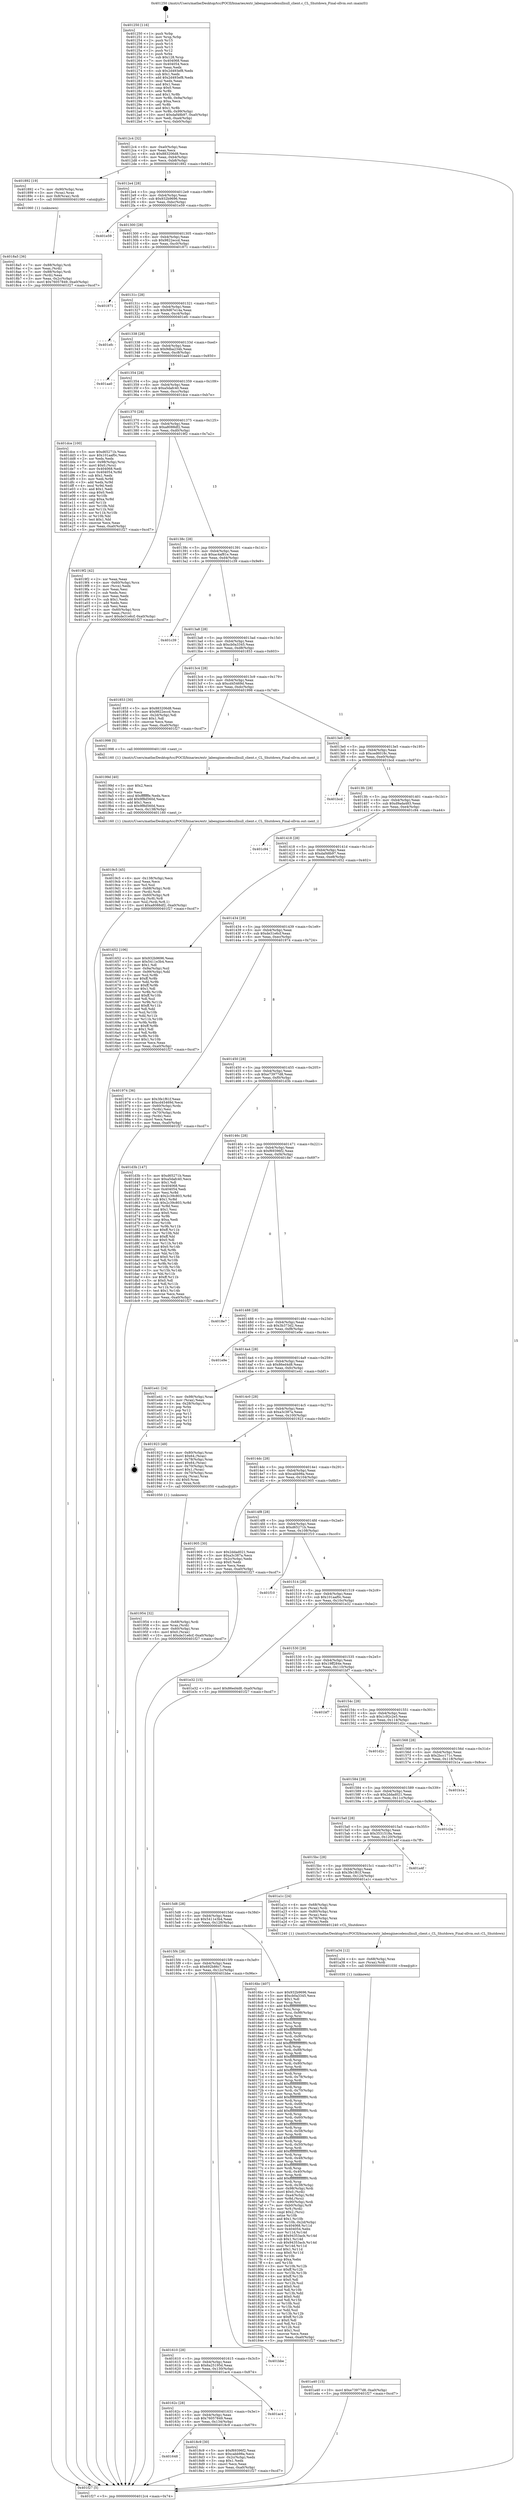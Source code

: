 digraph "0x401250" {
  label = "0x401250 (/mnt/c/Users/mathe/Desktop/tcc/POCII/binaries/extr_labenginecodenullnull_client.c_CL_Shutdown_Final-ollvm.out::main(0))"
  labelloc = "t"
  node[shape=record]

  Entry [label="",width=0.3,height=0.3,shape=circle,fillcolor=black,style=filled]
  "0x4012c4" [label="{
     0x4012c4 [32]\l
     | [instrs]\l
     &nbsp;&nbsp;0x4012c4 \<+6\>: mov -0xa0(%rbp),%eax\l
     &nbsp;&nbsp;0x4012ca \<+2\>: mov %eax,%ecx\l
     &nbsp;&nbsp;0x4012cc \<+6\>: sub $0x883206d8,%ecx\l
     &nbsp;&nbsp;0x4012d2 \<+6\>: mov %eax,-0xb4(%rbp)\l
     &nbsp;&nbsp;0x4012d8 \<+6\>: mov %ecx,-0xb8(%rbp)\l
     &nbsp;&nbsp;0x4012de \<+6\>: je 0000000000401892 \<main+0x642\>\l
  }"]
  "0x401892" [label="{
     0x401892 [19]\l
     | [instrs]\l
     &nbsp;&nbsp;0x401892 \<+7\>: mov -0x90(%rbp),%rax\l
     &nbsp;&nbsp;0x401899 \<+3\>: mov (%rax),%rax\l
     &nbsp;&nbsp;0x40189c \<+4\>: mov 0x8(%rax),%rdi\l
     &nbsp;&nbsp;0x4018a0 \<+5\>: call 0000000000401060 \<atoi@plt\>\l
     | [calls]\l
     &nbsp;&nbsp;0x401060 \{1\} (unknown)\l
  }"]
  "0x4012e4" [label="{
     0x4012e4 [28]\l
     | [instrs]\l
     &nbsp;&nbsp;0x4012e4 \<+5\>: jmp 00000000004012e9 \<main+0x99\>\l
     &nbsp;&nbsp;0x4012e9 \<+6\>: mov -0xb4(%rbp),%eax\l
     &nbsp;&nbsp;0x4012ef \<+5\>: sub $0x932b9696,%eax\l
     &nbsp;&nbsp;0x4012f4 \<+6\>: mov %eax,-0xbc(%rbp)\l
     &nbsp;&nbsp;0x4012fa \<+6\>: je 0000000000401e59 \<main+0xc09\>\l
  }"]
  Exit [label="",width=0.3,height=0.3,shape=circle,fillcolor=black,style=filled,peripheries=2]
  "0x401e59" [label="{
     0x401e59\l
  }", style=dashed]
  "0x401300" [label="{
     0x401300 [28]\l
     | [instrs]\l
     &nbsp;&nbsp;0x401300 \<+5\>: jmp 0000000000401305 \<main+0xb5\>\l
     &nbsp;&nbsp;0x401305 \<+6\>: mov -0xb4(%rbp),%eax\l
     &nbsp;&nbsp;0x40130b \<+5\>: sub $0x9822eccd,%eax\l
     &nbsp;&nbsp;0x401310 \<+6\>: mov %eax,-0xc0(%rbp)\l
     &nbsp;&nbsp;0x401316 \<+6\>: je 0000000000401871 \<main+0x621\>\l
  }"]
  "0x401a40" [label="{
     0x401a40 [15]\l
     | [instrs]\l
     &nbsp;&nbsp;0x401a40 \<+10\>: movl $0xe73977d8,-0xa0(%rbp)\l
     &nbsp;&nbsp;0x401a4a \<+5\>: jmp 0000000000401f27 \<main+0xcd7\>\l
  }"]
  "0x401871" [label="{
     0x401871\l
  }", style=dashed]
  "0x40131c" [label="{
     0x40131c [28]\l
     | [instrs]\l
     &nbsp;&nbsp;0x40131c \<+5\>: jmp 0000000000401321 \<main+0xd1\>\l
     &nbsp;&nbsp;0x401321 \<+6\>: mov -0xb4(%rbp),%eax\l
     &nbsp;&nbsp;0x401327 \<+5\>: sub $0x9d67e14a,%eax\l
     &nbsp;&nbsp;0x40132c \<+6\>: mov %eax,-0xc4(%rbp)\l
     &nbsp;&nbsp;0x401332 \<+6\>: je 0000000000401efc \<main+0xcac\>\l
  }"]
  "0x401a34" [label="{
     0x401a34 [12]\l
     | [instrs]\l
     &nbsp;&nbsp;0x401a34 \<+4\>: mov -0x68(%rbp),%rax\l
     &nbsp;&nbsp;0x401a38 \<+3\>: mov (%rax),%rdi\l
     &nbsp;&nbsp;0x401a3b \<+5\>: call 0000000000401030 \<free@plt\>\l
     | [calls]\l
     &nbsp;&nbsp;0x401030 \{1\} (unknown)\l
  }"]
  "0x401efc" [label="{
     0x401efc\l
  }", style=dashed]
  "0x401338" [label="{
     0x401338 [28]\l
     | [instrs]\l
     &nbsp;&nbsp;0x401338 \<+5\>: jmp 000000000040133d \<main+0xed\>\l
     &nbsp;&nbsp;0x40133d \<+6\>: mov -0xb4(%rbp),%eax\l
     &nbsp;&nbsp;0x401343 \<+5\>: sub $0x9dba234b,%eax\l
     &nbsp;&nbsp;0x401348 \<+6\>: mov %eax,-0xc8(%rbp)\l
     &nbsp;&nbsp;0x40134e \<+6\>: je 0000000000401aa0 \<main+0x850\>\l
  }"]
  "0x4019c5" [label="{
     0x4019c5 [45]\l
     | [instrs]\l
     &nbsp;&nbsp;0x4019c5 \<+6\>: mov -0x138(%rbp),%ecx\l
     &nbsp;&nbsp;0x4019cb \<+3\>: imul %eax,%ecx\l
     &nbsp;&nbsp;0x4019ce \<+3\>: mov %cl,%sil\l
     &nbsp;&nbsp;0x4019d1 \<+4\>: mov -0x68(%rbp),%rdi\l
     &nbsp;&nbsp;0x4019d5 \<+3\>: mov (%rdi),%rdi\l
     &nbsp;&nbsp;0x4019d8 \<+4\>: mov -0x60(%rbp),%r8\l
     &nbsp;&nbsp;0x4019dc \<+3\>: movslq (%r8),%r8\l
     &nbsp;&nbsp;0x4019df \<+4\>: mov %sil,(%rdi,%r8,1)\l
     &nbsp;&nbsp;0x4019e3 \<+10\>: movl $0xa8088df2,-0xa0(%rbp)\l
     &nbsp;&nbsp;0x4019ed \<+5\>: jmp 0000000000401f27 \<main+0xcd7\>\l
  }"]
  "0x401aa0" [label="{
     0x401aa0\l
  }", style=dashed]
  "0x401354" [label="{
     0x401354 [28]\l
     | [instrs]\l
     &nbsp;&nbsp;0x401354 \<+5\>: jmp 0000000000401359 \<main+0x109\>\l
     &nbsp;&nbsp;0x401359 \<+6\>: mov -0xb4(%rbp),%eax\l
     &nbsp;&nbsp;0x40135f \<+5\>: sub $0xa5dafc40,%eax\l
     &nbsp;&nbsp;0x401364 \<+6\>: mov %eax,-0xcc(%rbp)\l
     &nbsp;&nbsp;0x40136a \<+6\>: je 0000000000401dce \<main+0xb7e\>\l
  }"]
  "0x40199d" [label="{
     0x40199d [40]\l
     | [instrs]\l
     &nbsp;&nbsp;0x40199d \<+5\>: mov $0x2,%ecx\l
     &nbsp;&nbsp;0x4019a2 \<+1\>: cltd\l
     &nbsp;&nbsp;0x4019a3 \<+2\>: idiv %ecx\l
     &nbsp;&nbsp;0x4019a5 \<+6\>: imul $0xfffffffe,%edx,%ecx\l
     &nbsp;&nbsp;0x4019ab \<+6\>: add $0x9f8d560d,%ecx\l
     &nbsp;&nbsp;0x4019b1 \<+3\>: add $0x1,%ecx\l
     &nbsp;&nbsp;0x4019b4 \<+6\>: sub $0x9f8d560d,%ecx\l
     &nbsp;&nbsp;0x4019ba \<+6\>: mov %ecx,-0x138(%rbp)\l
     &nbsp;&nbsp;0x4019c0 \<+5\>: call 0000000000401160 \<next_i\>\l
     | [calls]\l
     &nbsp;&nbsp;0x401160 \{1\} (/mnt/c/Users/mathe/Desktop/tcc/POCII/binaries/extr_labenginecodenullnull_client.c_CL_Shutdown_Final-ollvm.out::next_i)\l
  }"]
  "0x401dce" [label="{
     0x401dce [100]\l
     | [instrs]\l
     &nbsp;&nbsp;0x401dce \<+5\>: mov $0xd65271b,%eax\l
     &nbsp;&nbsp;0x401dd3 \<+5\>: mov $0x101aaf0c,%ecx\l
     &nbsp;&nbsp;0x401dd8 \<+2\>: xor %edx,%edx\l
     &nbsp;&nbsp;0x401dda \<+7\>: mov -0x98(%rbp),%rsi\l
     &nbsp;&nbsp;0x401de1 \<+6\>: movl $0x0,(%rsi)\l
     &nbsp;&nbsp;0x401de7 \<+7\>: mov 0x404068,%edi\l
     &nbsp;&nbsp;0x401dee \<+8\>: mov 0x404054,%r8d\l
     &nbsp;&nbsp;0x401df6 \<+3\>: sub $0x1,%edx\l
     &nbsp;&nbsp;0x401df9 \<+3\>: mov %edi,%r9d\l
     &nbsp;&nbsp;0x401dfc \<+3\>: add %edx,%r9d\l
     &nbsp;&nbsp;0x401dff \<+4\>: imul %r9d,%edi\l
     &nbsp;&nbsp;0x401e03 \<+3\>: and $0x1,%edi\l
     &nbsp;&nbsp;0x401e06 \<+3\>: cmp $0x0,%edi\l
     &nbsp;&nbsp;0x401e09 \<+4\>: sete %r10b\l
     &nbsp;&nbsp;0x401e0d \<+4\>: cmp $0xa,%r8d\l
     &nbsp;&nbsp;0x401e11 \<+4\>: setl %r11b\l
     &nbsp;&nbsp;0x401e15 \<+3\>: mov %r10b,%bl\l
     &nbsp;&nbsp;0x401e18 \<+3\>: and %r11b,%bl\l
     &nbsp;&nbsp;0x401e1b \<+3\>: xor %r11b,%r10b\l
     &nbsp;&nbsp;0x401e1e \<+3\>: or %r10b,%bl\l
     &nbsp;&nbsp;0x401e21 \<+3\>: test $0x1,%bl\l
     &nbsp;&nbsp;0x401e24 \<+3\>: cmovne %ecx,%eax\l
     &nbsp;&nbsp;0x401e27 \<+6\>: mov %eax,-0xa0(%rbp)\l
     &nbsp;&nbsp;0x401e2d \<+5\>: jmp 0000000000401f27 \<main+0xcd7\>\l
  }"]
  "0x401370" [label="{
     0x401370 [28]\l
     | [instrs]\l
     &nbsp;&nbsp;0x401370 \<+5\>: jmp 0000000000401375 \<main+0x125\>\l
     &nbsp;&nbsp;0x401375 \<+6\>: mov -0xb4(%rbp),%eax\l
     &nbsp;&nbsp;0x40137b \<+5\>: sub $0xa8088df2,%eax\l
     &nbsp;&nbsp;0x401380 \<+6\>: mov %eax,-0xd0(%rbp)\l
     &nbsp;&nbsp;0x401386 \<+6\>: je 00000000004019f2 \<main+0x7a2\>\l
  }"]
  "0x401954" [label="{
     0x401954 [32]\l
     | [instrs]\l
     &nbsp;&nbsp;0x401954 \<+4\>: mov -0x68(%rbp),%rdi\l
     &nbsp;&nbsp;0x401958 \<+3\>: mov %rax,(%rdi)\l
     &nbsp;&nbsp;0x40195b \<+4\>: mov -0x60(%rbp),%rax\l
     &nbsp;&nbsp;0x40195f \<+6\>: movl $0x0,(%rax)\l
     &nbsp;&nbsp;0x401965 \<+10\>: movl $0xde31e6cf,-0xa0(%rbp)\l
     &nbsp;&nbsp;0x40196f \<+5\>: jmp 0000000000401f27 \<main+0xcd7\>\l
  }"]
  "0x4019f2" [label="{
     0x4019f2 [42]\l
     | [instrs]\l
     &nbsp;&nbsp;0x4019f2 \<+2\>: xor %eax,%eax\l
     &nbsp;&nbsp;0x4019f4 \<+4\>: mov -0x60(%rbp),%rcx\l
     &nbsp;&nbsp;0x4019f8 \<+2\>: mov (%rcx),%edx\l
     &nbsp;&nbsp;0x4019fa \<+2\>: mov %eax,%esi\l
     &nbsp;&nbsp;0x4019fc \<+2\>: sub %edx,%esi\l
     &nbsp;&nbsp;0x4019fe \<+2\>: mov %eax,%edx\l
     &nbsp;&nbsp;0x401a00 \<+3\>: sub $0x1,%edx\l
     &nbsp;&nbsp;0x401a03 \<+2\>: add %edx,%esi\l
     &nbsp;&nbsp;0x401a05 \<+2\>: sub %esi,%eax\l
     &nbsp;&nbsp;0x401a07 \<+4\>: mov -0x60(%rbp),%rcx\l
     &nbsp;&nbsp;0x401a0b \<+2\>: mov %eax,(%rcx)\l
     &nbsp;&nbsp;0x401a0d \<+10\>: movl $0xde31e6cf,-0xa0(%rbp)\l
     &nbsp;&nbsp;0x401a17 \<+5\>: jmp 0000000000401f27 \<main+0xcd7\>\l
  }"]
  "0x40138c" [label="{
     0x40138c [28]\l
     | [instrs]\l
     &nbsp;&nbsp;0x40138c \<+5\>: jmp 0000000000401391 \<main+0x141\>\l
     &nbsp;&nbsp;0x401391 \<+6\>: mov -0xb4(%rbp),%eax\l
     &nbsp;&nbsp;0x401397 \<+5\>: sub $0xac4af81e,%eax\l
     &nbsp;&nbsp;0x40139c \<+6\>: mov %eax,-0xd4(%rbp)\l
     &nbsp;&nbsp;0x4013a2 \<+6\>: je 0000000000401c39 \<main+0x9e9\>\l
  }"]
  "0x401648" [label="{
     0x401648\l
  }", style=dashed]
  "0x401c39" [label="{
     0x401c39\l
  }", style=dashed]
  "0x4013a8" [label="{
     0x4013a8 [28]\l
     | [instrs]\l
     &nbsp;&nbsp;0x4013a8 \<+5\>: jmp 00000000004013ad \<main+0x15d\>\l
     &nbsp;&nbsp;0x4013ad \<+6\>: mov -0xb4(%rbp),%eax\l
     &nbsp;&nbsp;0x4013b3 \<+5\>: sub $0xcb0a3345,%eax\l
     &nbsp;&nbsp;0x4013b8 \<+6\>: mov %eax,-0xd8(%rbp)\l
     &nbsp;&nbsp;0x4013be \<+6\>: je 0000000000401853 \<main+0x603\>\l
  }"]
  "0x4018c9" [label="{
     0x4018c9 [30]\l
     | [instrs]\l
     &nbsp;&nbsp;0x4018c9 \<+5\>: mov $0xf69396f2,%eax\l
     &nbsp;&nbsp;0x4018ce \<+5\>: mov $0xcabb98a,%ecx\l
     &nbsp;&nbsp;0x4018d3 \<+3\>: mov -0x2c(%rbp),%edx\l
     &nbsp;&nbsp;0x4018d6 \<+3\>: cmp $0x1,%edx\l
     &nbsp;&nbsp;0x4018d9 \<+3\>: cmovl %ecx,%eax\l
     &nbsp;&nbsp;0x4018dc \<+6\>: mov %eax,-0xa0(%rbp)\l
     &nbsp;&nbsp;0x4018e2 \<+5\>: jmp 0000000000401f27 \<main+0xcd7\>\l
  }"]
  "0x401853" [label="{
     0x401853 [30]\l
     | [instrs]\l
     &nbsp;&nbsp;0x401853 \<+5\>: mov $0x883206d8,%eax\l
     &nbsp;&nbsp;0x401858 \<+5\>: mov $0x9822eccd,%ecx\l
     &nbsp;&nbsp;0x40185d \<+3\>: mov -0x2d(%rbp),%dl\l
     &nbsp;&nbsp;0x401860 \<+3\>: test $0x1,%dl\l
     &nbsp;&nbsp;0x401863 \<+3\>: cmovne %ecx,%eax\l
     &nbsp;&nbsp;0x401866 \<+6\>: mov %eax,-0xa0(%rbp)\l
     &nbsp;&nbsp;0x40186c \<+5\>: jmp 0000000000401f27 \<main+0xcd7\>\l
  }"]
  "0x4013c4" [label="{
     0x4013c4 [28]\l
     | [instrs]\l
     &nbsp;&nbsp;0x4013c4 \<+5\>: jmp 00000000004013c9 \<main+0x179\>\l
     &nbsp;&nbsp;0x4013c9 \<+6\>: mov -0xb4(%rbp),%eax\l
     &nbsp;&nbsp;0x4013cf \<+5\>: sub $0xcd45469d,%eax\l
     &nbsp;&nbsp;0x4013d4 \<+6\>: mov %eax,-0xdc(%rbp)\l
     &nbsp;&nbsp;0x4013da \<+6\>: je 0000000000401998 \<main+0x748\>\l
  }"]
  "0x40162c" [label="{
     0x40162c [28]\l
     | [instrs]\l
     &nbsp;&nbsp;0x40162c \<+5\>: jmp 0000000000401631 \<main+0x3e1\>\l
     &nbsp;&nbsp;0x401631 \<+6\>: mov -0xb4(%rbp),%eax\l
     &nbsp;&nbsp;0x401637 \<+5\>: sub $0x76057849,%eax\l
     &nbsp;&nbsp;0x40163c \<+6\>: mov %eax,-0x134(%rbp)\l
     &nbsp;&nbsp;0x401642 \<+6\>: je 00000000004018c9 \<main+0x679\>\l
  }"]
  "0x401998" [label="{
     0x401998 [5]\l
     | [instrs]\l
     &nbsp;&nbsp;0x401998 \<+5\>: call 0000000000401160 \<next_i\>\l
     | [calls]\l
     &nbsp;&nbsp;0x401160 \{1\} (/mnt/c/Users/mathe/Desktop/tcc/POCII/binaries/extr_labenginecodenullnull_client.c_CL_Shutdown_Final-ollvm.out::next_i)\l
  }"]
  "0x4013e0" [label="{
     0x4013e0 [28]\l
     | [instrs]\l
     &nbsp;&nbsp;0x4013e0 \<+5\>: jmp 00000000004013e5 \<main+0x195\>\l
     &nbsp;&nbsp;0x4013e5 \<+6\>: mov -0xb4(%rbp),%eax\l
     &nbsp;&nbsp;0x4013eb \<+5\>: sub $0xced6018c,%eax\l
     &nbsp;&nbsp;0x4013f0 \<+6\>: mov %eax,-0xe0(%rbp)\l
     &nbsp;&nbsp;0x4013f6 \<+6\>: je 0000000000401bcd \<main+0x97d\>\l
  }"]
  "0x401ac4" [label="{
     0x401ac4\l
  }", style=dashed]
  "0x401bcd" [label="{
     0x401bcd\l
  }", style=dashed]
  "0x4013fc" [label="{
     0x4013fc [28]\l
     | [instrs]\l
     &nbsp;&nbsp;0x4013fc \<+5\>: jmp 0000000000401401 \<main+0x1b1\>\l
     &nbsp;&nbsp;0x401401 \<+6\>: mov -0xb4(%rbp),%eax\l
     &nbsp;&nbsp;0x401407 \<+5\>: sub $0xd9ada483,%eax\l
     &nbsp;&nbsp;0x40140c \<+6\>: mov %eax,-0xe4(%rbp)\l
     &nbsp;&nbsp;0x401412 \<+6\>: je 0000000000401c94 \<main+0xa44\>\l
  }"]
  "0x401610" [label="{
     0x401610 [28]\l
     | [instrs]\l
     &nbsp;&nbsp;0x401610 \<+5\>: jmp 0000000000401615 \<main+0x3c5\>\l
     &nbsp;&nbsp;0x401615 \<+6\>: mov -0xb4(%rbp),%eax\l
     &nbsp;&nbsp;0x40161b \<+5\>: sub $0x6a25195d,%eax\l
     &nbsp;&nbsp;0x401620 \<+6\>: mov %eax,-0x130(%rbp)\l
     &nbsp;&nbsp;0x401626 \<+6\>: je 0000000000401ac4 \<main+0x874\>\l
  }"]
  "0x401c94" [label="{
     0x401c94\l
  }", style=dashed]
  "0x401418" [label="{
     0x401418 [28]\l
     | [instrs]\l
     &nbsp;&nbsp;0x401418 \<+5\>: jmp 000000000040141d \<main+0x1cd\>\l
     &nbsp;&nbsp;0x40141d \<+6\>: mov -0xb4(%rbp),%eax\l
     &nbsp;&nbsp;0x401423 \<+5\>: sub $0xdaf48b97,%eax\l
     &nbsp;&nbsp;0x401428 \<+6\>: mov %eax,-0xe8(%rbp)\l
     &nbsp;&nbsp;0x40142e \<+6\>: je 0000000000401652 \<main+0x402\>\l
  }"]
  "0x401bbe" [label="{
     0x401bbe\l
  }", style=dashed]
  "0x401652" [label="{
     0x401652 [106]\l
     | [instrs]\l
     &nbsp;&nbsp;0x401652 \<+5\>: mov $0x932b9696,%eax\l
     &nbsp;&nbsp;0x401657 \<+5\>: mov $0x5411e3b4,%ecx\l
     &nbsp;&nbsp;0x40165c \<+2\>: mov $0x1,%dl\l
     &nbsp;&nbsp;0x40165e \<+7\>: mov -0x9a(%rbp),%sil\l
     &nbsp;&nbsp;0x401665 \<+7\>: mov -0x99(%rbp),%dil\l
     &nbsp;&nbsp;0x40166c \<+3\>: mov %sil,%r8b\l
     &nbsp;&nbsp;0x40166f \<+4\>: xor $0xff,%r8b\l
     &nbsp;&nbsp;0x401673 \<+3\>: mov %dil,%r9b\l
     &nbsp;&nbsp;0x401676 \<+4\>: xor $0xff,%r9b\l
     &nbsp;&nbsp;0x40167a \<+3\>: xor $0x1,%dl\l
     &nbsp;&nbsp;0x40167d \<+3\>: mov %r8b,%r10b\l
     &nbsp;&nbsp;0x401680 \<+4\>: and $0xff,%r10b\l
     &nbsp;&nbsp;0x401684 \<+3\>: and %dl,%sil\l
     &nbsp;&nbsp;0x401687 \<+3\>: mov %r9b,%r11b\l
     &nbsp;&nbsp;0x40168a \<+4\>: and $0xff,%r11b\l
     &nbsp;&nbsp;0x40168e \<+3\>: and %dl,%dil\l
     &nbsp;&nbsp;0x401691 \<+3\>: or %sil,%r10b\l
     &nbsp;&nbsp;0x401694 \<+3\>: or %dil,%r11b\l
     &nbsp;&nbsp;0x401697 \<+3\>: xor %r11b,%r10b\l
     &nbsp;&nbsp;0x40169a \<+3\>: or %r9b,%r8b\l
     &nbsp;&nbsp;0x40169d \<+4\>: xor $0xff,%r8b\l
     &nbsp;&nbsp;0x4016a1 \<+3\>: or $0x1,%dl\l
     &nbsp;&nbsp;0x4016a4 \<+3\>: and %dl,%r8b\l
     &nbsp;&nbsp;0x4016a7 \<+3\>: or %r8b,%r10b\l
     &nbsp;&nbsp;0x4016aa \<+4\>: test $0x1,%r10b\l
     &nbsp;&nbsp;0x4016ae \<+3\>: cmovne %ecx,%eax\l
     &nbsp;&nbsp;0x4016b1 \<+6\>: mov %eax,-0xa0(%rbp)\l
     &nbsp;&nbsp;0x4016b7 \<+5\>: jmp 0000000000401f27 \<main+0xcd7\>\l
  }"]
  "0x401434" [label="{
     0x401434 [28]\l
     | [instrs]\l
     &nbsp;&nbsp;0x401434 \<+5\>: jmp 0000000000401439 \<main+0x1e9\>\l
     &nbsp;&nbsp;0x401439 \<+6\>: mov -0xb4(%rbp),%eax\l
     &nbsp;&nbsp;0x40143f \<+5\>: sub $0xde31e6cf,%eax\l
     &nbsp;&nbsp;0x401444 \<+6\>: mov %eax,-0xec(%rbp)\l
     &nbsp;&nbsp;0x40144a \<+6\>: je 0000000000401974 \<main+0x724\>\l
  }"]
  "0x401f27" [label="{
     0x401f27 [5]\l
     | [instrs]\l
     &nbsp;&nbsp;0x401f27 \<+5\>: jmp 00000000004012c4 \<main+0x74\>\l
  }"]
  "0x401250" [label="{
     0x401250 [116]\l
     | [instrs]\l
     &nbsp;&nbsp;0x401250 \<+1\>: push %rbp\l
     &nbsp;&nbsp;0x401251 \<+3\>: mov %rsp,%rbp\l
     &nbsp;&nbsp;0x401254 \<+2\>: push %r15\l
     &nbsp;&nbsp;0x401256 \<+2\>: push %r14\l
     &nbsp;&nbsp;0x401258 \<+2\>: push %r13\l
     &nbsp;&nbsp;0x40125a \<+2\>: push %r12\l
     &nbsp;&nbsp;0x40125c \<+1\>: push %rbx\l
     &nbsp;&nbsp;0x40125d \<+7\>: sub $0x128,%rsp\l
     &nbsp;&nbsp;0x401264 \<+7\>: mov 0x404068,%eax\l
     &nbsp;&nbsp;0x40126b \<+7\>: mov 0x404054,%ecx\l
     &nbsp;&nbsp;0x401272 \<+2\>: mov %eax,%edx\l
     &nbsp;&nbsp;0x401274 \<+6\>: sub $0x2d493ef8,%edx\l
     &nbsp;&nbsp;0x40127a \<+3\>: sub $0x1,%edx\l
     &nbsp;&nbsp;0x40127d \<+6\>: add $0x2d493ef8,%edx\l
     &nbsp;&nbsp;0x401283 \<+3\>: imul %edx,%eax\l
     &nbsp;&nbsp;0x401286 \<+3\>: and $0x1,%eax\l
     &nbsp;&nbsp;0x401289 \<+3\>: cmp $0x0,%eax\l
     &nbsp;&nbsp;0x40128c \<+4\>: sete %r8b\l
     &nbsp;&nbsp;0x401290 \<+4\>: and $0x1,%r8b\l
     &nbsp;&nbsp;0x401294 \<+7\>: mov %r8b,-0x9a(%rbp)\l
     &nbsp;&nbsp;0x40129b \<+3\>: cmp $0xa,%ecx\l
     &nbsp;&nbsp;0x40129e \<+4\>: setl %r8b\l
     &nbsp;&nbsp;0x4012a2 \<+4\>: and $0x1,%r8b\l
     &nbsp;&nbsp;0x4012a6 \<+7\>: mov %r8b,-0x99(%rbp)\l
     &nbsp;&nbsp;0x4012ad \<+10\>: movl $0xdaf48b97,-0xa0(%rbp)\l
     &nbsp;&nbsp;0x4012b7 \<+6\>: mov %edi,-0xa4(%rbp)\l
     &nbsp;&nbsp;0x4012bd \<+7\>: mov %rsi,-0xb0(%rbp)\l
  }"]
  "0x4018a5" [label="{
     0x4018a5 [36]\l
     | [instrs]\l
     &nbsp;&nbsp;0x4018a5 \<+7\>: mov -0x88(%rbp),%rdi\l
     &nbsp;&nbsp;0x4018ac \<+2\>: mov %eax,(%rdi)\l
     &nbsp;&nbsp;0x4018ae \<+7\>: mov -0x88(%rbp),%rdi\l
     &nbsp;&nbsp;0x4018b5 \<+2\>: mov (%rdi),%eax\l
     &nbsp;&nbsp;0x4018b7 \<+3\>: mov %eax,-0x2c(%rbp)\l
     &nbsp;&nbsp;0x4018ba \<+10\>: movl $0x76057849,-0xa0(%rbp)\l
     &nbsp;&nbsp;0x4018c4 \<+5\>: jmp 0000000000401f27 \<main+0xcd7\>\l
  }"]
  "0x401974" [label="{
     0x401974 [36]\l
     | [instrs]\l
     &nbsp;&nbsp;0x401974 \<+5\>: mov $0x3fe1f61f,%eax\l
     &nbsp;&nbsp;0x401979 \<+5\>: mov $0xcd45469d,%ecx\l
     &nbsp;&nbsp;0x40197e \<+4\>: mov -0x60(%rbp),%rdx\l
     &nbsp;&nbsp;0x401982 \<+2\>: mov (%rdx),%esi\l
     &nbsp;&nbsp;0x401984 \<+4\>: mov -0x70(%rbp),%rdx\l
     &nbsp;&nbsp;0x401988 \<+2\>: cmp (%rdx),%esi\l
     &nbsp;&nbsp;0x40198a \<+3\>: cmovl %ecx,%eax\l
     &nbsp;&nbsp;0x40198d \<+6\>: mov %eax,-0xa0(%rbp)\l
     &nbsp;&nbsp;0x401993 \<+5\>: jmp 0000000000401f27 \<main+0xcd7\>\l
  }"]
  "0x401450" [label="{
     0x401450 [28]\l
     | [instrs]\l
     &nbsp;&nbsp;0x401450 \<+5\>: jmp 0000000000401455 \<main+0x205\>\l
     &nbsp;&nbsp;0x401455 \<+6\>: mov -0xb4(%rbp),%eax\l
     &nbsp;&nbsp;0x40145b \<+5\>: sub $0xe73977d8,%eax\l
     &nbsp;&nbsp;0x401460 \<+6\>: mov %eax,-0xf0(%rbp)\l
     &nbsp;&nbsp;0x401466 \<+6\>: je 0000000000401d3b \<main+0xaeb\>\l
  }"]
  "0x4015f4" [label="{
     0x4015f4 [28]\l
     | [instrs]\l
     &nbsp;&nbsp;0x4015f4 \<+5\>: jmp 00000000004015f9 \<main+0x3a9\>\l
     &nbsp;&nbsp;0x4015f9 \<+6\>: mov -0xb4(%rbp),%eax\l
     &nbsp;&nbsp;0x4015ff \<+5\>: sub $0x692b86c7,%eax\l
     &nbsp;&nbsp;0x401604 \<+6\>: mov %eax,-0x12c(%rbp)\l
     &nbsp;&nbsp;0x40160a \<+6\>: je 0000000000401bbe \<main+0x96e\>\l
  }"]
  "0x401d3b" [label="{
     0x401d3b [147]\l
     | [instrs]\l
     &nbsp;&nbsp;0x401d3b \<+5\>: mov $0xd65271b,%eax\l
     &nbsp;&nbsp;0x401d40 \<+5\>: mov $0xa5dafc40,%ecx\l
     &nbsp;&nbsp;0x401d45 \<+2\>: mov $0x1,%dl\l
     &nbsp;&nbsp;0x401d47 \<+7\>: mov 0x404068,%esi\l
     &nbsp;&nbsp;0x401d4e \<+7\>: mov 0x404054,%edi\l
     &nbsp;&nbsp;0x401d55 \<+3\>: mov %esi,%r8d\l
     &nbsp;&nbsp;0x401d58 \<+7\>: add $0x2c39c803,%r8d\l
     &nbsp;&nbsp;0x401d5f \<+4\>: sub $0x1,%r8d\l
     &nbsp;&nbsp;0x401d63 \<+7\>: sub $0x2c39c803,%r8d\l
     &nbsp;&nbsp;0x401d6a \<+4\>: imul %r8d,%esi\l
     &nbsp;&nbsp;0x401d6e \<+3\>: and $0x1,%esi\l
     &nbsp;&nbsp;0x401d71 \<+3\>: cmp $0x0,%esi\l
     &nbsp;&nbsp;0x401d74 \<+4\>: sete %r9b\l
     &nbsp;&nbsp;0x401d78 \<+3\>: cmp $0xa,%edi\l
     &nbsp;&nbsp;0x401d7b \<+4\>: setl %r10b\l
     &nbsp;&nbsp;0x401d7f \<+3\>: mov %r9b,%r11b\l
     &nbsp;&nbsp;0x401d82 \<+4\>: xor $0xff,%r11b\l
     &nbsp;&nbsp;0x401d86 \<+3\>: mov %r10b,%bl\l
     &nbsp;&nbsp;0x401d89 \<+3\>: xor $0xff,%bl\l
     &nbsp;&nbsp;0x401d8c \<+3\>: xor $0x0,%dl\l
     &nbsp;&nbsp;0x401d8f \<+3\>: mov %r11b,%r14b\l
     &nbsp;&nbsp;0x401d92 \<+4\>: and $0x0,%r14b\l
     &nbsp;&nbsp;0x401d96 \<+3\>: and %dl,%r9b\l
     &nbsp;&nbsp;0x401d99 \<+3\>: mov %bl,%r15b\l
     &nbsp;&nbsp;0x401d9c \<+4\>: and $0x0,%r15b\l
     &nbsp;&nbsp;0x401da0 \<+3\>: and %dl,%r10b\l
     &nbsp;&nbsp;0x401da3 \<+3\>: or %r9b,%r14b\l
     &nbsp;&nbsp;0x401da6 \<+3\>: or %r10b,%r15b\l
     &nbsp;&nbsp;0x401da9 \<+3\>: xor %r15b,%r14b\l
     &nbsp;&nbsp;0x401dac \<+3\>: or %bl,%r11b\l
     &nbsp;&nbsp;0x401daf \<+4\>: xor $0xff,%r11b\l
     &nbsp;&nbsp;0x401db3 \<+3\>: or $0x0,%dl\l
     &nbsp;&nbsp;0x401db6 \<+3\>: and %dl,%r11b\l
     &nbsp;&nbsp;0x401db9 \<+3\>: or %r11b,%r14b\l
     &nbsp;&nbsp;0x401dbc \<+4\>: test $0x1,%r14b\l
     &nbsp;&nbsp;0x401dc0 \<+3\>: cmovne %ecx,%eax\l
     &nbsp;&nbsp;0x401dc3 \<+6\>: mov %eax,-0xa0(%rbp)\l
     &nbsp;&nbsp;0x401dc9 \<+5\>: jmp 0000000000401f27 \<main+0xcd7\>\l
  }"]
  "0x40146c" [label="{
     0x40146c [28]\l
     | [instrs]\l
     &nbsp;&nbsp;0x40146c \<+5\>: jmp 0000000000401471 \<main+0x221\>\l
     &nbsp;&nbsp;0x401471 \<+6\>: mov -0xb4(%rbp),%eax\l
     &nbsp;&nbsp;0x401477 \<+5\>: sub $0xf69396f2,%eax\l
     &nbsp;&nbsp;0x40147c \<+6\>: mov %eax,-0xf4(%rbp)\l
     &nbsp;&nbsp;0x401482 \<+6\>: je 00000000004018e7 \<main+0x697\>\l
  }"]
  "0x4016bc" [label="{
     0x4016bc [407]\l
     | [instrs]\l
     &nbsp;&nbsp;0x4016bc \<+5\>: mov $0x932b9696,%eax\l
     &nbsp;&nbsp;0x4016c1 \<+5\>: mov $0xcb0a3345,%ecx\l
     &nbsp;&nbsp;0x4016c6 \<+2\>: mov $0x1,%dl\l
     &nbsp;&nbsp;0x4016c8 \<+3\>: mov %rsp,%rsi\l
     &nbsp;&nbsp;0x4016cb \<+4\>: add $0xfffffffffffffff0,%rsi\l
     &nbsp;&nbsp;0x4016cf \<+3\>: mov %rsi,%rsp\l
     &nbsp;&nbsp;0x4016d2 \<+7\>: mov %rsi,-0x98(%rbp)\l
     &nbsp;&nbsp;0x4016d9 \<+3\>: mov %rsp,%rsi\l
     &nbsp;&nbsp;0x4016dc \<+4\>: add $0xfffffffffffffff0,%rsi\l
     &nbsp;&nbsp;0x4016e0 \<+3\>: mov %rsi,%rsp\l
     &nbsp;&nbsp;0x4016e3 \<+3\>: mov %rsp,%rdi\l
     &nbsp;&nbsp;0x4016e6 \<+4\>: add $0xfffffffffffffff0,%rdi\l
     &nbsp;&nbsp;0x4016ea \<+3\>: mov %rdi,%rsp\l
     &nbsp;&nbsp;0x4016ed \<+7\>: mov %rdi,-0x90(%rbp)\l
     &nbsp;&nbsp;0x4016f4 \<+3\>: mov %rsp,%rdi\l
     &nbsp;&nbsp;0x4016f7 \<+4\>: add $0xfffffffffffffff0,%rdi\l
     &nbsp;&nbsp;0x4016fb \<+3\>: mov %rdi,%rsp\l
     &nbsp;&nbsp;0x4016fe \<+7\>: mov %rdi,-0x88(%rbp)\l
     &nbsp;&nbsp;0x401705 \<+3\>: mov %rsp,%rdi\l
     &nbsp;&nbsp;0x401708 \<+4\>: add $0xfffffffffffffff0,%rdi\l
     &nbsp;&nbsp;0x40170c \<+3\>: mov %rdi,%rsp\l
     &nbsp;&nbsp;0x40170f \<+4\>: mov %rdi,-0x80(%rbp)\l
     &nbsp;&nbsp;0x401713 \<+3\>: mov %rsp,%rdi\l
     &nbsp;&nbsp;0x401716 \<+4\>: add $0xfffffffffffffff0,%rdi\l
     &nbsp;&nbsp;0x40171a \<+3\>: mov %rdi,%rsp\l
     &nbsp;&nbsp;0x40171d \<+4\>: mov %rdi,-0x78(%rbp)\l
     &nbsp;&nbsp;0x401721 \<+3\>: mov %rsp,%rdi\l
     &nbsp;&nbsp;0x401724 \<+4\>: add $0xfffffffffffffff0,%rdi\l
     &nbsp;&nbsp;0x401728 \<+3\>: mov %rdi,%rsp\l
     &nbsp;&nbsp;0x40172b \<+4\>: mov %rdi,-0x70(%rbp)\l
     &nbsp;&nbsp;0x40172f \<+3\>: mov %rsp,%rdi\l
     &nbsp;&nbsp;0x401732 \<+4\>: add $0xfffffffffffffff0,%rdi\l
     &nbsp;&nbsp;0x401736 \<+3\>: mov %rdi,%rsp\l
     &nbsp;&nbsp;0x401739 \<+4\>: mov %rdi,-0x68(%rbp)\l
     &nbsp;&nbsp;0x40173d \<+3\>: mov %rsp,%rdi\l
     &nbsp;&nbsp;0x401740 \<+4\>: add $0xfffffffffffffff0,%rdi\l
     &nbsp;&nbsp;0x401744 \<+3\>: mov %rdi,%rsp\l
     &nbsp;&nbsp;0x401747 \<+4\>: mov %rdi,-0x60(%rbp)\l
     &nbsp;&nbsp;0x40174b \<+3\>: mov %rsp,%rdi\l
     &nbsp;&nbsp;0x40174e \<+4\>: add $0xfffffffffffffff0,%rdi\l
     &nbsp;&nbsp;0x401752 \<+3\>: mov %rdi,%rsp\l
     &nbsp;&nbsp;0x401755 \<+4\>: mov %rdi,-0x58(%rbp)\l
     &nbsp;&nbsp;0x401759 \<+3\>: mov %rsp,%rdi\l
     &nbsp;&nbsp;0x40175c \<+4\>: add $0xfffffffffffffff0,%rdi\l
     &nbsp;&nbsp;0x401760 \<+3\>: mov %rdi,%rsp\l
     &nbsp;&nbsp;0x401763 \<+4\>: mov %rdi,-0x50(%rbp)\l
     &nbsp;&nbsp;0x401767 \<+3\>: mov %rsp,%rdi\l
     &nbsp;&nbsp;0x40176a \<+4\>: add $0xfffffffffffffff0,%rdi\l
     &nbsp;&nbsp;0x40176e \<+3\>: mov %rdi,%rsp\l
     &nbsp;&nbsp;0x401771 \<+4\>: mov %rdi,-0x48(%rbp)\l
     &nbsp;&nbsp;0x401775 \<+3\>: mov %rsp,%rdi\l
     &nbsp;&nbsp;0x401778 \<+4\>: add $0xfffffffffffffff0,%rdi\l
     &nbsp;&nbsp;0x40177c \<+3\>: mov %rdi,%rsp\l
     &nbsp;&nbsp;0x40177f \<+4\>: mov %rdi,-0x40(%rbp)\l
     &nbsp;&nbsp;0x401783 \<+3\>: mov %rsp,%rdi\l
     &nbsp;&nbsp;0x401786 \<+4\>: add $0xfffffffffffffff0,%rdi\l
     &nbsp;&nbsp;0x40178a \<+3\>: mov %rdi,%rsp\l
     &nbsp;&nbsp;0x40178d \<+4\>: mov %rdi,-0x38(%rbp)\l
     &nbsp;&nbsp;0x401791 \<+7\>: mov -0x98(%rbp),%rdi\l
     &nbsp;&nbsp;0x401798 \<+6\>: movl $0x0,(%rdi)\l
     &nbsp;&nbsp;0x40179e \<+7\>: mov -0xa4(%rbp),%r8d\l
     &nbsp;&nbsp;0x4017a5 \<+3\>: mov %r8d,(%rsi)\l
     &nbsp;&nbsp;0x4017a8 \<+7\>: mov -0x90(%rbp),%rdi\l
     &nbsp;&nbsp;0x4017af \<+7\>: mov -0xb0(%rbp),%r9\l
     &nbsp;&nbsp;0x4017b6 \<+3\>: mov %r9,(%rdi)\l
     &nbsp;&nbsp;0x4017b9 \<+3\>: cmpl $0x2,(%rsi)\l
     &nbsp;&nbsp;0x4017bc \<+4\>: setne %r10b\l
     &nbsp;&nbsp;0x4017c0 \<+4\>: and $0x1,%r10b\l
     &nbsp;&nbsp;0x4017c4 \<+4\>: mov %r10b,-0x2d(%rbp)\l
     &nbsp;&nbsp;0x4017c8 \<+8\>: mov 0x404068,%r11d\l
     &nbsp;&nbsp;0x4017d0 \<+7\>: mov 0x404054,%ebx\l
     &nbsp;&nbsp;0x4017d7 \<+3\>: mov %r11d,%r14d\l
     &nbsp;&nbsp;0x4017da \<+7\>: add $0x94353acb,%r14d\l
     &nbsp;&nbsp;0x4017e1 \<+4\>: sub $0x1,%r14d\l
     &nbsp;&nbsp;0x4017e5 \<+7\>: sub $0x94353acb,%r14d\l
     &nbsp;&nbsp;0x4017ec \<+4\>: imul %r14d,%r11d\l
     &nbsp;&nbsp;0x4017f0 \<+4\>: and $0x1,%r11d\l
     &nbsp;&nbsp;0x4017f4 \<+4\>: cmp $0x0,%r11d\l
     &nbsp;&nbsp;0x4017f8 \<+4\>: sete %r10b\l
     &nbsp;&nbsp;0x4017fc \<+3\>: cmp $0xa,%ebx\l
     &nbsp;&nbsp;0x4017ff \<+4\>: setl %r15b\l
     &nbsp;&nbsp;0x401803 \<+3\>: mov %r10b,%r12b\l
     &nbsp;&nbsp;0x401806 \<+4\>: xor $0xff,%r12b\l
     &nbsp;&nbsp;0x40180a \<+3\>: mov %r15b,%r13b\l
     &nbsp;&nbsp;0x40180d \<+4\>: xor $0xff,%r13b\l
     &nbsp;&nbsp;0x401811 \<+3\>: xor $0x0,%dl\l
     &nbsp;&nbsp;0x401814 \<+3\>: mov %r12b,%sil\l
     &nbsp;&nbsp;0x401817 \<+4\>: and $0x0,%sil\l
     &nbsp;&nbsp;0x40181b \<+3\>: and %dl,%r10b\l
     &nbsp;&nbsp;0x40181e \<+3\>: mov %r13b,%dil\l
     &nbsp;&nbsp;0x401821 \<+4\>: and $0x0,%dil\l
     &nbsp;&nbsp;0x401825 \<+3\>: and %dl,%r15b\l
     &nbsp;&nbsp;0x401828 \<+3\>: or %r10b,%sil\l
     &nbsp;&nbsp;0x40182b \<+3\>: or %r15b,%dil\l
     &nbsp;&nbsp;0x40182e \<+3\>: xor %dil,%sil\l
     &nbsp;&nbsp;0x401831 \<+3\>: or %r13b,%r12b\l
     &nbsp;&nbsp;0x401834 \<+4\>: xor $0xff,%r12b\l
     &nbsp;&nbsp;0x401838 \<+3\>: or $0x0,%dl\l
     &nbsp;&nbsp;0x40183b \<+3\>: and %dl,%r12b\l
     &nbsp;&nbsp;0x40183e \<+3\>: or %r12b,%sil\l
     &nbsp;&nbsp;0x401841 \<+4\>: test $0x1,%sil\l
     &nbsp;&nbsp;0x401845 \<+3\>: cmovne %ecx,%eax\l
     &nbsp;&nbsp;0x401848 \<+6\>: mov %eax,-0xa0(%rbp)\l
     &nbsp;&nbsp;0x40184e \<+5\>: jmp 0000000000401f27 \<main+0xcd7\>\l
  }"]
  "0x4018e7" [label="{
     0x4018e7\l
  }", style=dashed]
  "0x401488" [label="{
     0x401488 [28]\l
     | [instrs]\l
     &nbsp;&nbsp;0x401488 \<+5\>: jmp 000000000040148d \<main+0x23d\>\l
     &nbsp;&nbsp;0x40148d \<+6\>: mov -0xb4(%rbp),%eax\l
     &nbsp;&nbsp;0x401493 \<+5\>: sub $0x3b373d2,%eax\l
     &nbsp;&nbsp;0x401498 \<+6\>: mov %eax,-0xf8(%rbp)\l
     &nbsp;&nbsp;0x40149e \<+6\>: je 0000000000401e9e \<main+0xc4e\>\l
  }"]
  "0x4015d8" [label="{
     0x4015d8 [28]\l
     | [instrs]\l
     &nbsp;&nbsp;0x4015d8 \<+5\>: jmp 00000000004015dd \<main+0x38d\>\l
     &nbsp;&nbsp;0x4015dd \<+6\>: mov -0xb4(%rbp),%eax\l
     &nbsp;&nbsp;0x4015e3 \<+5\>: sub $0x5411e3b4,%eax\l
     &nbsp;&nbsp;0x4015e8 \<+6\>: mov %eax,-0x128(%rbp)\l
     &nbsp;&nbsp;0x4015ee \<+6\>: je 00000000004016bc \<main+0x46c\>\l
  }"]
  "0x401e9e" [label="{
     0x401e9e\l
  }", style=dashed]
  "0x4014a4" [label="{
     0x4014a4 [28]\l
     | [instrs]\l
     &nbsp;&nbsp;0x4014a4 \<+5\>: jmp 00000000004014a9 \<main+0x259\>\l
     &nbsp;&nbsp;0x4014a9 \<+6\>: mov -0xb4(%rbp),%eax\l
     &nbsp;&nbsp;0x4014af \<+5\>: sub $0x86ed4d8,%eax\l
     &nbsp;&nbsp;0x4014b4 \<+6\>: mov %eax,-0xfc(%rbp)\l
     &nbsp;&nbsp;0x4014ba \<+6\>: je 0000000000401e41 \<main+0xbf1\>\l
  }"]
  "0x401a1c" [label="{
     0x401a1c [24]\l
     | [instrs]\l
     &nbsp;&nbsp;0x401a1c \<+4\>: mov -0x68(%rbp),%rax\l
     &nbsp;&nbsp;0x401a20 \<+3\>: mov (%rax),%rdi\l
     &nbsp;&nbsp;0x401a23 \<+4\>: mov -0x80(%rbp),%rax\l
     &nbsp;&nbsp;0x401a27 \<+2\>: mov (%rax),%esi\l
     &nbsp;&nbsp;0x401a29 \<+4\>: mov -0x78(%rbp),%rax\l
     &nbsp;&nbsp;0x401a2d \<+2\>: mov (%rax),%edx\l
     &nbsp;&nbsp;0x401a2f \<+5\>: call 0000000000401240 \<CL_Shutdown\>\l
     | [calls]\l
     &nbsp;&nbsp;0x401240 \{1\} (/mnt/c/Users/mathe/Desktop/tcc/POCII/binaries/extr_labenginecodenullnull_client.c_CL_Shutdown_Final-ollvm.out::CL_Shutdown)\l
  }"]
  "0x401e41" [label="{
     0x401e41 [24]\l
     | [instrs]\l
     &nbsp;&nbsp;0x401e41 \<+7\>: mov -0x98(%rbp),%rax\l
     &nbsp;&nbsp;0x401e48 \<+2\>: mov (%rax),%eax\l
     &nbsp;&nbsp;0x401e4a \<+4\>: lea -0x28(%rbp),%rsp\l
     &nbsp;&nbsp;0x401e4e \<+1\>: pop %rbx\l
     &nbsp;&nbsp;0x401e4f \<+2\>: pop %r12\l
     &nbsp;&nbsp;0x401e51 \<+2\>: pop %r13\l
     &nbsp;&nbsp;0x401e53 \<+2\>: pop %r14\l
     &nbsp;&nbsp;0x401e55 \<+2\>: pop %r15\l
     &nbsp;&nbsp;0x401e57 \<+1\>: pop %rbp\l
     &nbsp;&nbsp;0x401e58 \<+1\>: ret\l
  }"]
  "0x4014c0" [label="{
     0x4014c0 [28]\l
     | [instrs]\l
     &nbsp;&nbsp;0x4014c0 \<+5\>: jmp 00000000004014c5 \<main+0x275\>\l
     &nbsp;&nbsp;0x4014c5 \<+6\>: mov -0xb4(%rbp),%eax\l
     &nbsp;&nbsp;0x4014cb \<+5\>: sub $0xa3c387a,%eax\l
     &nbsp;&nbsp;0x4014d0 \<+6\>: mov %eax,-0x100(%rbp)\l
     &nbsp;&nbsp;0x4014d6 \<+6\>: je 0000000000401923 \<main+0x6d3\>\l
  }"]
  "0x4015bc" [label="{
     0x4015bc [28]\l
     | [instrs]\l
     &nbsp;&nbsp;0x4015bc \<+5\>: jmp 00000000004015c1 \<main+0x371\>\l
     &nbsp;&nbsp;0x4015c1 \<+6\>: mov -0xb4(%rbp),%eax\l
     &nbsp;&nbsp;0x4015c7 \<+5\>: sub $0x3fe1f61f,%eax\l
     &nbsp;&nbsp;0x4015cc \<+6\>: mov %eax,-0x124(%rbp)\l
     &nbsp;&nbsp;0x4015d2 \<+6\>: je 0000000000401a1c \<main+0x7cc\>\l
  }"]
  "0x401923" [label="{
     0x401923 [49]\l
     | [instrs]\l
     &nbsp;&nbsp;0x401923 \<+4\>: mov -0x80(%rbp),%rax\l
     &nbsp;&nbsp;0x401927 \<+6\>: movl $0x64,(%rax)\l
     &nbsp;&nbsp;0x40192d \<+4\>: mov -0x78(%rbp),%rax\l
     &nbsp;&nbsp;0x401931 \<+6\>: movl $0x64,(%rax)\l
     &nbsp;&nbsp;0x401937 \<+4\>: mov -0x70(%rbp),%rax\l
     &nbsp;&nbsp;0x40193b \<+6\>: movl $0x1,(%rax)\l
     &nbsp;&nbsp;0x401941 \<+4\>: mov -0x70(%rbp),%rax\l
     &nbsp;&nbsp;0x401945 \<+3\>: movslq (%rax),%rax\l
     &nbsp;&nbsp;0x401948 \<+4\>: shl $0x0,%rax\l
     &nbsp;&nbsp;0x40194c \<+3\>: mov %rax,%rdi\l
     &nbsp;&nbsp;0x40194f \<+5\>: call 0000000000401050 \<malloc@plt\>\l
     | [calls]\l
     &nbsp;&nbsp;0x401050 \{1\} (unknown)\l
  }"]
  "0x4014dc" [label="{
     0x4014dc [28]\l
     | [instrs]\l
     &nbsp;&nbsp;0x4014dc \<+5\>: jmp 00000000004014e1 \<main+0x291\>\l
     &nbsp;&nbsp;0x4014e1 \<+6\>: mov -0xb4(%rbp),%eax\l
     &nbsp;&nbsp;0x4014e7 \<+5\>: sub $0xcabb98a,%eax\l
     &nbsp;&nbsp;0x4014ec \<+6\>: mov %eax,-0x104(%rbp)\l
     &nbsp;&nbsp;0x4014f2 \<+6\>: je 0000000000401905 \<main+0x6b5\>\l
  }"]
  "0x401a4f" [label="{
     0x401a4f\l
  }", style=dashed]
  "0x401905" [label="{
     0x401905 [30]\l
     | [instrs]\l
     &nbsp;&nbsp;0x401905 \<+5\>: mov $0x2ddad021,%eax\l
     &nbsp;&nbsp;0x40190a \<+5\>: mov $0xa3c387a,%ecx\l
     &nbsp;&nbsp;0x40190f \<+3\>: mov -0x2c(%rbp),%edx\l
     &nbsp;&nbsp;0x401912 \<+3\>: cmp $0x0,%edx\l
     &nbsp;&nbsp;0x401915 \<+3\>: cmove %ecx,%eax\l
     &nbsp;&nbsp;0x401918 \<+6\>: mov %eax,-0xa0(%rbp)\l
     &nbsp;&nbsp;0x40191e \<+5\>: jmp 0000000000401f27 \<main+0xcd7\>\l
  }"]
  "0x4014f8" [label="{
     0x4014f8 [28]\l
     | [instrs]\l
     &nbsp;&nbsp;0x4014f8 \<+5\>: jmp 00000000004014fd \<main+0x2ad\>\l
     &nbsp;&nbsp;0x4014fd \<+6\>: mov -0xb4(%rbp),%eax\l
     &nbsp;&nbsp;0x401503 \<+5\>: sub $0xd65271b,%eax\l
     &nbsp;&nbsp;0x401508 \<+6\>: mov %eax,-0x108(%rbp)\l
     &nbsp;&nbsp;0x40150e \<+6\>: je 0000000000401f10 \<main+0xcc0\>\l
  }"]
  "0x4015a0" [label="{
     0x4015a0 [28]\l
     | [instrs]\l
     &nbsp;&nbsp;0x4015a0 \<+5\>: jmp 00000000004015a5 \<main+0x355\>\l
     &nbsp;&nbsp;0x4015a5 \<+6\>: mov -0xb4(%rbp),%eax\l
     &nbsp;&nbsp;0x4015ab \<+5\>: sub $0x3531518a,%eax\l
     &nbsp;&nbsp;0x4015b0 \<+6\>: mov %eax,-0x120(%rbp)\l
     &nbsp;&nbsp;0x4015b6 \<+6\>: je 0000000000401a4f \<main+0x7ff\>\l
  }"]
  "0x401f10" [label="{
     0x401f10\l
  }", style=dashed]
  "0x401514" [label="{
     0x401514 [28]\l
     | [instrs]\l
     &nbsp;&nbsp;0x401514 \<+5\>: jmp 0000000000401519 \<main+0x2c9\>\l
     &nbsp;&nbsp;0x401519 \<+6\>: mov -0xb4(%rbp),%eax\l
     &nbsp;&nbsp;0x40151f \<+5\>: sub $0x101aaf0c,%eax\l
     &nbsp;&nbsp;0x401524 \<+6\>: mov %eax,-0x10c(%rbp)\l
     &nbsp;&nbsp;0x40152a \<+6\>: je 0000000000401e32 \<main+0xbe2\>\l
  }"]
  "0x401c2a" [label="{
     0x401c2a\l
  }", style=dashed]
  "0x401e32" [label="{
     0x401e32 [15]\l
     | [instrs]\l
     &nbsp;&nbsp;0x401e32 \<+10\>: movl $0x86ed4d8,-0xa0(%rbp)\l
     &nbsp;&nbsp;0x401e3c \<+5\>: jmp 0000000000401f27 \<main+0xcd7\>\l
  }"]
  "0x401530" [label="{
     0x401530 [28]\l
     | [instrs]\l
     &nbsp;&nbsp;0x401530 \<+5\>: jmp 0000000000401535 \<main+0x2e5\>\l
     &nbsp;&nbsp;0x401535 \<+6\>: mov -0xb4(%rbp),%eax\l
     &nbsp;&nbsp;0x40153b \<+5\>: sub $0x19ff284e,%eax\l
     &nbsp;&nbsp;0x401540 \<+6\>: mov %eax,-0x110(%rbp)\l
     &nbsp;&nbsp;0x401546 \<+6\>: je 0000000000401bf7 \<main+0x9a7\>\l
  }"]
  "0x401584" [label="{
     0x401584 [28]\l
     | [instrs]\l
     &nbsp;&nbsp;0x401584 \<+5\>: jmp 0000000000401589 \<main+0x339\>\l
     &nbsp;&nbsp;0x401589 \<+6\>: mov -0xb4(%rbp),%eax\l
     &nbsp;&nbsp;0x40158f \<+5\>: sub $0x2ddad021,%eax\l
     &nbsp;&nbsp;0x401594 \<+6\>: mov %eax,-0x11c(%rbp)\l
     &nbsp;&nbsp;0x40159a \<+6\>: je 0000000000401c2a \<main+0x9da\>\l
  }"]
  "0x401bf7" [label="{
     0x401bf7\l
  }", style=dashed]
  "0x40154c" [label="{
     0x40154c [28]\l
     | [instrs]\l
     &nbsp;&nbsp;0x40154c \<+5\>: jmp 0000000000401551 \<main+0x301\>\l
     &nbsp;&nbsp;0x401551 \<+6\>: mov -0xb4(%rbp),%eax\l
     &nbsp;&nbsp;0x401557 \<+5\>: sub $0x1c92c2e5,%eax\l
     &nbsp;&nbsp;0x40155c \<+6\>: mov %eax,-0x114(%rbp)\l
     &nbsp;&nbsp;0x401562 \<+6\>: je 0000000000401d2c \<main+0xadc\>\l
  }"]
  "0x401b1a" [label="{
     0x401b1a\l
  }", style=dashed]
  "0x401d2c" [label="{
     0x401d2c\l
  }", style=dashed]
  "0x401568" [label="{
     0x401568 [28]\l
     | [instrs]\l
     &nbsp;&nbsp;0x401568 \<+5\>: jmp 000000000040156d \<main+0x31d\>\l
     &nbsp;&nbsp;0x40156d \<+6\>: mov -0xb4(%rbp),%eax\l
     &nbsp;&nbsp;0x401573 \<+5\>: sub $0x2bcc171c,%eax\l
     &nbsp;&nbsp;0x401578 \<+6\>: mov %eax,-0x118(%rbp)\l
     &nbsp;&nbsp;0x40157e \<+6\>: je 0000000000401b1a \<main+0x8ca\>\l
  }"]
  Entry -> "0x401250" [label=" 1"]
  "0x4012c4" -> "0x401892" [label=" 1"]
  "0x4012c4" -> "0x4012e4" [label=" 15"]
  "0x401e41" -> Exit [label=" 1"]
  "0x4012e4" -> "0x401e59" [label=" 0"]
  "0x4012e4" -> "0x401300" [label=" 15"]
  "0x401e32" -> "0x401f27" [label=" 1"]
  "0x401300" -> "0x401871" [label=" 0"]
  "0x401300" -> "0x40131c" [label=" 15"]
  "0x401dce" -> "0x401f27" [label=" 1"]
  "0x40131c" -> "0x401efc" [label=" 0"]
  "0x40131c" -> "0x401338" [label=" 15"]
  "0x401d3b" -> "0x401f27" [label=" 1"]
  "0x401338" -> "0x401aa0" [label=" 0"]
  "0x401338" -> "0x401354" [label=" 15"]
  "0x401a40" -> "0x401f27" [label=" 1"]
  "0x401354" -> "0x401dce" [label=" 1"]
  "0x401354" -> "0x401370" [label=" 14"]
  "0x401a34" -> "0x401a40" [label=" 1"]
  "0x401370" -> "0x4019f2" [label=" 1"]
  "0x401370" -> "0x40138c" [label=" 13"]
  "0x401a1c" -> "0x401a34" [label=" 1"]
  "0x40138c" -> "0x401c39" [label=" 0"]
  "0x40138c" -> "0x4013a8" [label=" 13"]
  "0x4019f2" -> "0x401f27" [label=" 1"]
  "0x4013a8" -> "0x401853" [label=" 1"]
  "0x4013a8" -> "0x4013c4" [label=" 12"]
  "0x4019c5" -> "0x401f27" [label=" 1"]
  "0x4013c4" -> "0x401998" [label=" 1"]
  "0x4013c4" -> "0x4013e0" [label=" 11"]
  "0x401998" -> "0x40199d" [label=" 1"]
  "0x4013e0" -> "0x401bcd" [label=" 0"]
  "0x4013e0" -> "0x4013fc" [label=" 11"]
  "0x401974" -> "0x401f27" [label=" 2"]
  "0x4013fc" -> "0x401c94" [label=" 0"]
  "0x4013fc" -> "0x401418" [label=" 11"]
  "0x401923" -> "0x401954" [label=" 1"]
  "0x401418" -> "0x401652" [label=" 1"]
  "0x401418" -> "0x401434" [label=" 10"]
  "0x401652" -> "0x401f27" [label=" 1"]
  "0x401250" -> "0x4012c4" [label=" 1"]
  "0x401f27" -> "0x4012c4" [label=" 15"]
  "0x401905" -> "0x401f27" [label=" 1"]
  "0x401434" -> "0x401974" [label=" 2"]
  "0x401434" -> "0x401450" [label=" 8"]
  "0x40162c" -> "0x401648" [label=" 0"]
  "0x401450" -> "0x401d3b" [label=" 1"]
  "0x401450" -> "0x40146c" [label=" 7"]
  "0x40199d" -> "0x4019c5" [label=" 1"]
  "0x40146c" -> "0x4018e7" [label=" 0"]
  "0x40146c" -> "0x401488" [label=" 7"]
  "0x401610" -> "0x40162c" [label=" 1"]
  "0x401488" -> "0x401e9e" [label=" 0"]
  "0x401488" -> "0x4014a4" [label=" 7"]
  "0x401954" -> "0x401f27" [label=" 1"]
  "0x4014a4" -> "0x401e41" [label=" 1"]
  "0x4014a4" -> "0x4014c0" [label=" 6"]
  "0x4015f4" -> "0x401610" [label=" 1"]
  "0x4014c0" -> "0x401923" [label=" 1"]
  "0x4014c0" -> "0x4014dc" [label=" 5"]
  "0x4018c9" -> "0x401f27" [label=" 1"]
  "0x4014dc" -> "0x401905" [label=" 1"]
  "0x4014dc" -> "0x4014f8" [label=" 4"]
  "0x4018a5" -> "0x401f27" [label=" 1"]
  "0x4014f8" -> "0x401f10" [label=" 0"]
  "0x4014f8" -> "0x401514" [label=" 4"]
  "0x401853" -> "0x401f27" [label=" 1"]
  "0x401514" -> "0x401e32" [label=" 1"]
  "0x401514" -> "0x401530" [label=" 3"]
  "0x4016bc" -> "0x401f27" [label=" 1"]
  "0x401530" -> "0x401bf7" [label=" 0"]
  "0x401530" -> "0x40154c" [label=" 3"]
  "0x4015d8" -> "0x4015f4" [label=" 1"]
  "0x40154c" -> "0x401d2c" [label=" 0"]
  "0x40154c" -> "0x401568" [label=" 3"]
  "0x4015d8" -> "0x4016bc" [label=" 1"]
  "0x401568" -> "0x401b1a" [label=" 0"]
  "0x401568" -> "0x401584" [label=" 3"]
  "0x40162c" -> "0x4018c9" [label=" 1"]
  "0x401584" -> "0x401c2a" [label=" 0"]
  "0x401584" -> "0x4015a0" [label=" 3"]
  "0x401892" -> "0x4018a5" [label=" 1"]
  "0x4015a0" -> "0x401a4f" [label=" 0"]
  "0x4015a0" -> "0x4015bc" [label=" 3"]
  "0x4015f4" -> "0x401bbe" [label=" 0"]
  "0x4015bc" -> "0x401a1c" [label=" 1"]
  "0x4015bc" -> "0x4015d8" [label=" 2"]
  "0x401610" -> "0x401ac4" [label=" 0"]
}
